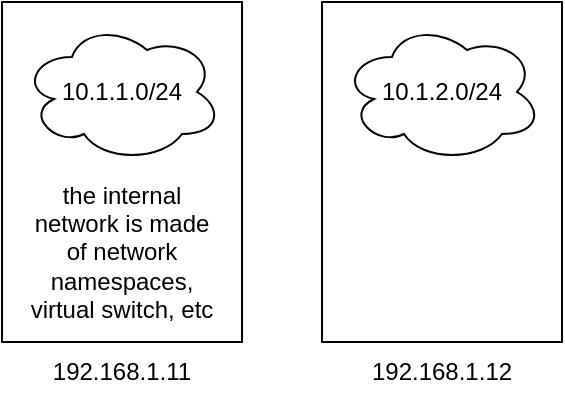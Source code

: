<mxfile version="19.0.3" type="device"><diagram id="QI-BHoA5ESeIt3D_erEe" name="Page-1"><mxGraphModel dx="868" dy="516" grid="1" gridSize="10" guides="1" tooltips="1" connect="1" arrows="1" fold="1" page="1" pageScale="1" pageWidth="827" pageHeight="1169" math="0" shadow="0"><root><mxCell id="0"/><mxCell id="1" parent="0"/><mxCell id="dCUEPiPHgwyi9Q4Cbk2K-1" value="" style="rounded=0;whiteSpace=wrap;html=1;" vertex="1" parent="1"><mxGeometry x="40" y="40" width="120" height="170" as="geometry"/></mxCell><mxCell id="dCUEPiPHgwyi9Q4Cbk2K-2" value="10.1.1.0/24" style="ellipse;shape=cloud;whiteSpace=wrap;html=1;" vertex="1" parent="1"><mxGeometry x="50" y="50" width="100" height="70" as="geometry"/></mxCell><mxCell id="dCUEPiPHgwyi9Q4Cbk2K-3" value="" style="rounded=0;whiteSpace=wrap;html=1;" vertex="1" parent="1"><mxGeometry x="200" y="40" width="120" height="170" as="geometry"/></mxCell><mxCell id="dCUEPiPHgwyi9Q4Cbk2K-4" value="10.1.2.0/24" style="ellipse;shape=cloud;whiteSpace=wrap;html=1;" vertex="1" parent="1"><mxGeometry x="210" y="50" width="100" height="70" as="geometry"/></mxCell><mxCell id="dCUEPiPHgwyi9Q4Cbk2K-5" value="192.168.1.11" style="text;html=1;strokeColor=none;fillColor=none;align=center;verticalAlign=middle;whiteSpace=wrap;rounded=0;" vertex="1" parent="1"><mxGeometry x="70" y="210" width="60" height="30" as="geometry"/></mxCell><mxCell id="dCUEPiPHgwyi9Q4Cbk2K-6" value="192.168.1.12" style="text;html=1;strokeColor=none;fillColor=none;align=center;verticalAlign=middle;whiteSpace=wrap;rounded=0;" vertex="1" parent="1"><mxGeometry x="230" y="210" width="60" height="30" as="geometry"/></mxCell><mxCell id="dCUEPiPHgwyi9Q4Cbk2K-7" value="the internal network is made of network namespaces, virtual switch, etc" style="text;html=1;strokeColor=none;fillColor=none;align=center;verticalAlign=middle;whiteSpace=wrap;rounded=0;" vertex="1" parent="1"><mxGeometry x="50" y="130" width="100" height="70" as="geometry"/></mxCell></root></mxGraphModel></diagram></mxfile>